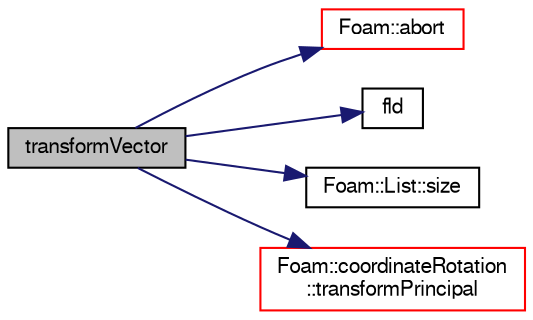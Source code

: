 digraph "transformVector"
{
  bgcolor="transparent";
  edge [fontname="FreeSans",fontsize="10",labelfontname="FreeSans",labelfontsize="10"];
  node [fontname="FreeSans",fontsize="10",shape=record];
  rankdir="LR";
  Node1693 [label="transformVector",height=0.2,width=0.4,color="black", fillcolor="grey75", style="filled", fontcolor="black"];
  Node1693 -> Node1694 [color="midnightblue",fontsize="10",style="solid",fontname="FreeSans"];
  Node1694 [label="Foam::abort",height=0.2,width=0.4,color="red",URL="$a21124.html#a447107a607d03e417307c203fa5fb44b"];
  Node1693 -> Node1737 [color="midnightblue",fontsize="10",style="solid",fontname="FreeSans"];
  Node1737 [label="fld",height=0.2,width=0.4,color="black",URL="$a18899.html#a378472d1f8b33eeefbda63a947476c8c"];
  Node1693 -> Node1738 [color="midnightblue",fontsize="10",style="solid",fontname="FreeSans"];
  Node1738 [label="Foam::List::size",height=0.2,width=0.4,color="black",URL="$a25694.html#a8a5f6fa29bd4b500caf186f60245b384",tooltip="Override size to be inconsistent with allocated storage. "];
  Node1693 -> Node1739 [color="midnightblue",fontsize="10",style="solid",fontname="FreeSans"];
  Node1739 [label="Foam::coordinateRotation\l::transformPrincipal",height=0.2,width=0.4,color="red",URL="$a24994.html#a1fa4ae5c1ba98ba2bab434d99e2e5cbc",tooltip="Transform principal. "];
}
